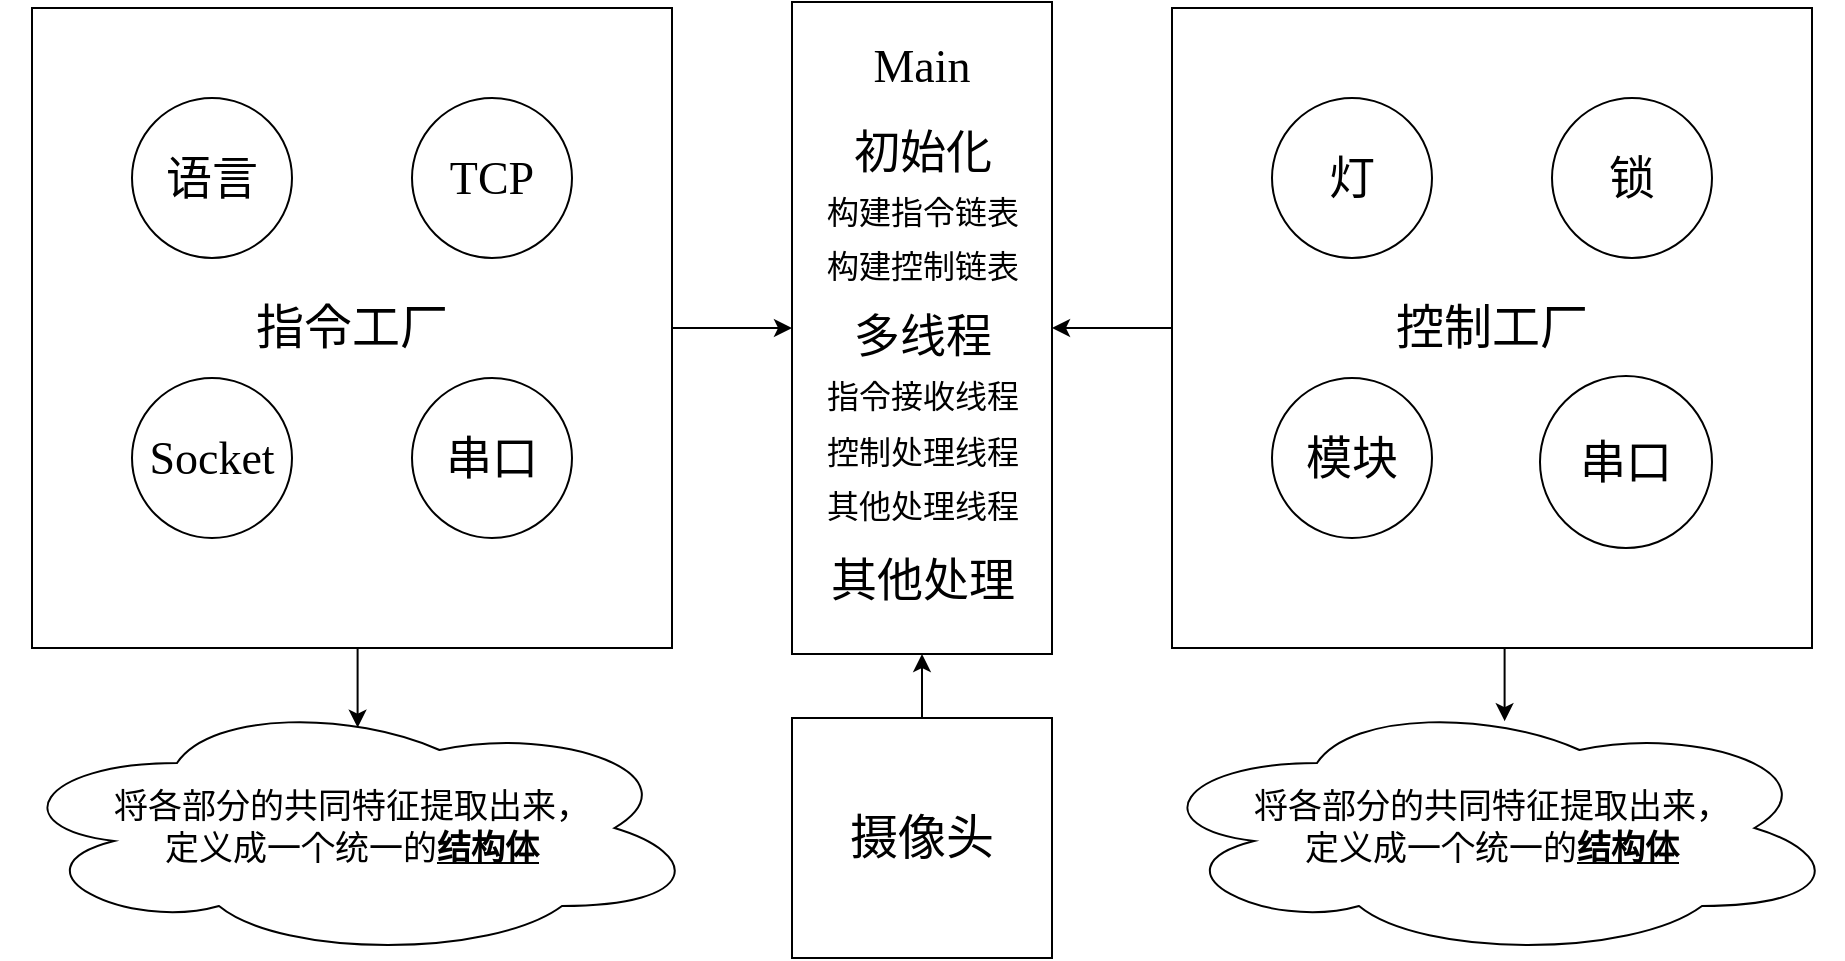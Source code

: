 <mxfile version="16.5.1" type="device"><diagram id="faQI4M2-9Y_yATYg5Hzh" name="第 1 页"><mxGraphModel dx="1038" dy="649" grid="1" gridSize="10" guides="1" tooltips="1" connect="1" arrows="1" fold="1" page="1" pageScale="1" pageWidth="1654" pageHeight="1169" math="0" shadow="0"><root><mxCell id="0"/><mxCell id="1" parent="0"/><mxCell id="RNlaegC0PDO0QSTjc57p-1" value="" style="rounded=0;whiteSpace=wrap;html=1;" vertex="1" parent="1"><mxGeometry x="440" y="62" width="130" height="326" as="geometry"/></mxCell><mxCell id="RNlaegC0PDO0QSTjc57p-26" style="edgeStyle=orthogonalEdgeStyle;rounded=0;orthogonalLoop=1;jettySize=auto;html=1;exitX=0.5;exitY=1;exitDx=0;exitDy=0;entryX=0.508;entryY=0.114;entryDx=0;entryDy=0;entryPerimeter=0;fontFamily=Comic Sans MS;fontSize=24;" edge="1" parent="1" source="RNlaegC0PDO0QSTjc57p-3" target="RNlaegC0PDO0QSTjc57p-25"><mxGeometry relative="1" as="geometry"/></mxCell><mxCell id="RNlaegC0PDO0QSTjc57p-29" style="edgeStyle=orthogonalEdgeStyle;rounded=0;orthogonalLoop=1;jettySize=auto;html=1;exitX=1;exitY=0.5;exitDx=0;exitDy=0;entryX=0;entryY=0.5;entryDx=0;entryDy=0;fontFamily=Comic Sans MS;fontSize=17;" edge="1" parent="1" source="RNlaegC0PDO0QSTjc57p-3" target="RNlaegC0PDO0QSTjc57p-1"><mxGeometry relative="1" as="geometry"/></mxCell><mxCell id="RNlaegC0PDO0QSTjc57p-3" value="&lt;font style=&quot;font-size: 24px&quot; face=&quot;Comic Sans MS&quot;&gt;指令工厂&lt;/font&gt;" style="whiteSpace=wrap;html=1;aspect=fixed;" vertex="1" parent="1"><mxGeometry x="60" y="65" width="320" height="320" as="geometry"/></mxCell><mxCell id="RNlaegC0PDO0QSTjc57p-31" style="edgeStyle=orthogonalEdgeStyle;rounded=0;orthogonalLoop=1;jettySize=auto;html=1;exitX=0.5;exitY=0;exitDx=0;exitDy=0;fontFamily=Comic Sans MS;fontSize=17;" edge="1" parent="1" source="RNlaegC0PDO0QSTjc57p-5" target="RNlaegC0PDO0QSTjc57p-1"><mxGeometry relative="1" as="geometry"/></mxCell><mxCell id="RNlaegC0PDO0QSTjc57p-5" value="&lt;font style=&quot;font-size: 24px&quot;&gt;摄像头&lt;/font&gt;" style="rounded=0;whiteSpace=wrap;html=1;" vertex="1" parent="1"><mxGeometry x="440" y="420" width="130" height="120" as="geometry"/></mxCell><mxCell id="RNlaegC0PDO0QSTjc57p-7" value="Main" style="text;html=1;strokeColor=none;fillColor=none;align=center;verticalAlign=middle;whiteSpace=wrap;rounded=0;fontSize=23;fontFamily=Comic Sans MS;" vertex="1" parent="1"><mxGeometry x="475" y="79" width="60" height="30" as="geometry"/></mxCell><mxCell id="RNlaegC0PDO0QSTjc57p-8" value="初始化&lt;br&gt;&lt;font style=&quot;font-size: 16px&quot;&gt;构建指令链表&lt;/font&gt;&lt;br&gt;&lt;font style=&quot;font-size: 16px&quot;&gt;构建控制链表&lt;/font&gt;" style="text;html=1;strokeColor=none;fillColor=none;align=center;verticalAlign=middle;whiteSpace=wrap;rounded=0;fontFamily=Comic Sans MS;fontSize=23;" vertex="1" parent="1"><mxGeometry x="452.5" y="110" width="105" height="110" as="geometry"/></mxCell><mxCell id="RNlaegC0PDO0QSTjc57p-9" value="语言" style="ellipse;whiteSpace=wrap;html=1;aspect=fixed;fontFamily=Comic Sans MS;fontSize=23;" vertex="1" parent="1"><mxGeometry x="110" y="110" width="80" height="80" as="geometry"/></mxCell><mxCell id="RNlaegC0PDO0QSTjc57p-10" value="TCP" style="ellipse;whiteSpace=wrap;html=1;aspect=fixed;fontFamily=Comic Sans MS;fontSize=23;" vertex="1" parent="1"><mxGeometry x="250" y="110" width="80" height="80" as="geometry"/></mxCell><mxCell id="RNlaegC0PDO0QSTjc57p-11" value="串口" style="ellipse;whiteSpace=wrap;html=1;aspect=fixed;fontFamily=Comic Sans MS;fontSize=23;" vertex="1" parent="1"><mxGeometry x="250" y="250" width="80" height="80" as="geometry"/></mxCell><mxCell id="RNlaegC0PDO0QSTjc57p-12" value="Socket" style="ellipse;whiteSpace=wrap;html=1;aspect=fixed;fontFamily=Comic Sans MS;fontSize=23;" vertex="1" parent="1"><mxGeometry x="110" y="250" width="80" height="80" as="geometry"/></mxCell><mxCell id="RNlaegC0PDO0QSTjc57p-28" style="edgeStyle=orthogonalEdgeStyle;rounded=0;orthogonalLoop=1;jettySize=auto;html=1;exitX=0.5;exitY=1;exitDx=0;exitDy=0;entryX=0.518;entryY=0.089;entryDx=0;entryDy=0;entryPerimeter=0;fontFamily=Comic Sans MS;fontSize=24;" edge="1" parent="1" source="RNlaegC0PDO0QSTjc57p-16" target="RNlaegC0PDO0QSTjc57p-21"><mxGeometry relative="1" as="geometry"/></mxCell><mxCell id="RNlaegC0PDO0QSTjc57p-30" style="edgeStyle=orthogonalEdgeStyle;rounded=0;orthogonalLoop=1;jettySize=auto;html=1;exitX=0;exitY=0.5;exitDx=0;exitDy=0;entryX=1;entryY=0.5;entryDx=0;entryDy=0;fontFamily=Comic Sans MS;fontSize=17;" edge="1" parent="1" source="RNlaegC0PDO0QSTjc57p-16" target="RNlaegC0PDO0QSTjc57p-1"><mxGeometry relative="1" as="geometry"/></mxCell><mxCell id="RNlaegC0PDO0QSTjc57p-16" value="&lt;font style=&quot;font-size: 24px&quot; face=&quot;Comic Sans MS&quot;&gt;控制工厂&lt;/font&gt;" style="whiteSpace=wrap;html=1;aspect=fixed;" vertex="1" parent="1"><mxGeometry x="630" y="65" width="320" height="320" as="geometry"/></mxCell><mxCell id="RNlaegC0PDO0QSTjc57p-17" value="灯" style="ellipse;whiteSpace=wrap;html=1;aspect=fixed;fontFamily=Comic Sans MS;fontSize=23;" vertex="1" parent="1"><mxGeometry x="680" y="110" width="80" height="80" as="geometry"/></mxCell><mxCell id="RNlaegC0PDO0QSTjc57p-18" value="锁" style="ellipse;whiteSpace=wrap;html=1;aspect=fixed;fontFamily=Comic Sans MS;fontSize=23;" vertex="1" parent="1"><mxGeometry x="820" y="110" width="80" height="80" as="geometry"/></mxCell><mxCell id="RNlaegC0PDO0QSTjc57p-19" value="串口" style="ellipse;whiteSpace=wrap;html=1;aspect=fixed;fontFamily=Comic Sans MS;fontSize=23;" vertex="1" parent="1"><mxGeometry x="814" y="249" width="86" height="86" as="geometry"/></mxCell><mxCell id="RNlaegC0PDO0QSTjc57p-20" value="模块" style="ellipse;whiteSpace=wrap;html=1;aspect=fixed;fontFamily=Comic Sans MS;fontSize=23;" vertex="1" parent="1"><mxGeometry x="680" y="250" width="80" height="80" as="geometry"/></mxCell><mxCell id="RNlaegC0PDO0QSTjc57p-21" value="&lt;font style=&quot;font-size: 17px&quot;&gt;将各部分的共同特征提取出来，&lt;br&gt;定义成一个统一的&lt;b&gt;&lt;u&gt;结构体&lt;/u&gt;&lt;/b&gt;&lt;/font&gt;" style="ellipse;shape=cloud;whiteSpace=wrap;html=1;" vertex="1" parent="1"><mxGeometry x="615" y="410" width="350" height="130" as="geometry"/></mxCell><mxCell id="RNlaegC0PDO0QSTjc57p-25" value="&lt;font style=&quot;font-size: 17px&quot;&gt;将各部分的共同特征提取出来，&lt;br&gt;定义成一个统一的&lt;b&gt;&lt;u&gt;结构体&lt;/u&gt;&lt;/b&gt;&lt;/font&gt;" style="ellipse;shape=cloud;whiteSpace=wrap;html=1;" vertex="1" parent="1"><mxGeometry x="45" y="410" width="350" height="130" as="geometry"/></mxCell><mxCell id="RNlaegC0PDO0QSTjc57p-32" value="多线程&lt;br&gt;&lt;span style=&quot;font-size: 16px&quot;&gt;指令接收线程&lt;/span&gt;&lt;br&gt;&lt;span style=&quot;font-size: 16px&quot;&gt;控制处理线程&lt;br&gt;其他处理线程&lt;br&gt;&lt;/span&gt;" style="text;html=1;strokeColor=none;fillColor=none;align=center;verticalAlign=middle;whiteSpace=wrap;rounded=0;fontFamily=Comic Sans MS;fontSize=23;" vertex="1" parent="1"><mxGeometry x="452.5" y="216" width="105" height="110" as="geometry"/></mxCell><mxCell id="RNlaegC0PDO0QSTjc57p-33" value="其他处理" style="text;html=1;strokeColor=none;fillColor=none;align=center;verticalAlign=middle;whiteSpace=wrap;rounded=0;fontFamily=Comic Sans MS;fontSize=23;" vertex="1" parent="1"><mxGeometry x="452.5" y="324" width="105" height="53" as="geometry"/></mxCell></root></mxGraphModel></diagram></mxfile>